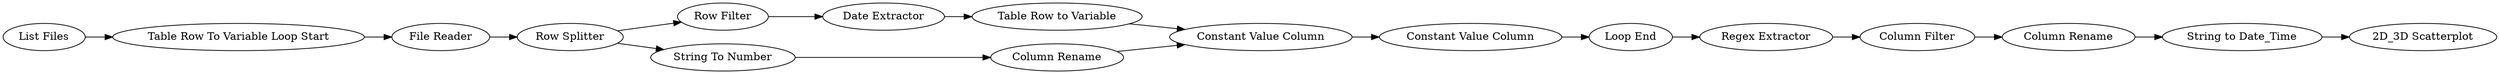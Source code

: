 digraph {
	18 -> 26
	10 -> 13
	28 -> 24
	14 -> 25
	24 -> 23
	3 -> 2
	8 -> 10
	8 -> 19
	19 -> 17
	13 -> 16
	17 -> 14
	25 -> 18
	26 -> 27
	16 -> 14
	27 -> 28
	2 -> 8
	1 -> 3
	16 [label="Table Row to Variable"]
	24 [label="String to Date_Time"]
	27 [label="Column Filter"]
	13 [label="Date Extractor"]
	1 [label="List Files"]
	28 [label="Column Rename"]
	23 [label="2D_3D Scatterplot"]
	18 [label="Loop End"]
	26 [label="Regex Extractor"]
	8 [label="Row Splitter"]
	25 [label="Constant Value Column"]
	14 [label="Constant Value Column"]
	17 [label="Column Rename"]
	3 [label="Table Row To Variable Loop Start"]
	2 [label="File Reader"]
	10 [label="Row Filter"]
	19 [label="String To Number"]
	rankdir=LR
}
